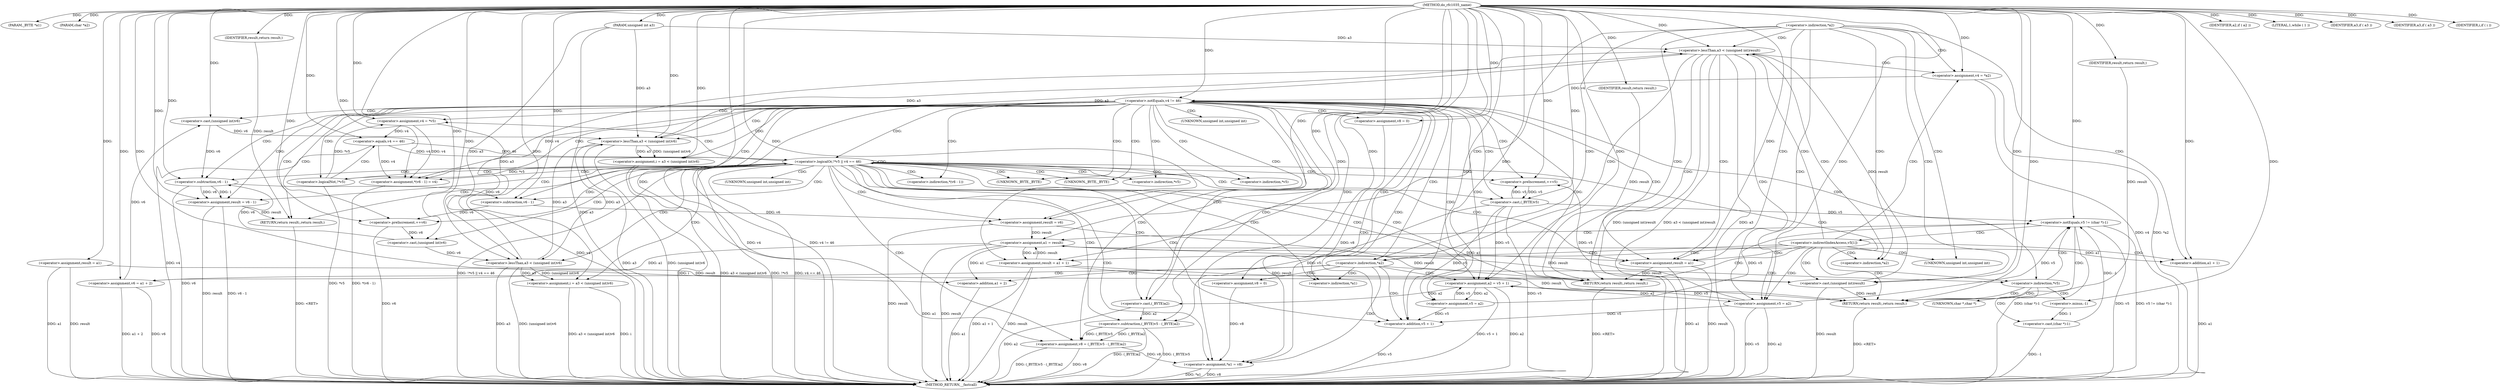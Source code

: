 digraph do_rfc1035_name {  
"1000107" [label = "(METHOD,do_rfc1035_name)" ]
"1000279" [label = "(METHOD_RETURN,__fastcall)" ]
"1000108" [label = "(PARAM,_BYTE *a1)" ]
"1000109" [label = "(PARAM,char *a2)" ]
"1000110" [label = "(PARAM,unsigned int a3)" ]
"1000118" [label = "(<operator>.assignment,result = a1)" ]
"1000122" [label = "(IDENTIFIER,a2,if ( a2 ))" ]
"1000129" [label = "(LITERAL,1,while ( 1 ))" ]
"1000131" [label = "(<operator>.assignment,result = a1 + 1)" ]
"1000133" [label = "(<operator>.addition,a1 + 1)" ]
"1000137" [label = "(IDENTIFIER,a3,if ( a3 ))" ]
"1000140" [label = "(<operator>.lessThan,a3 < (unsigned int)result)" ]
"1000142" [label = "(<operator>.cast,(unsigned int)result)" ]
"1000146" [label = "(<operator>.assignment,v4 = *a2)" ]
"1000150" [label = "(<operator>.assignment,v5 = a2)" ]
"1000157" [label = "(<operator>.assignment,v6 = a1 + 2)" ]
"1000159" [label = "(<operator>.addition,a1 + 2)" ]
"1000163" [label = "(<operator>.notEquals,v4 != 46)" ]
"1000168" [label = "(<operator>.assignment,i = a3 < (unsigned int)v6)" ]
"1000170" [label = "(<operator>.lessThan,a3 < (unsigned int)v6)" ]
"1000172" [label = "(<operator>.cast,(unsigned int)v6)" ]
"1000175" [label = "(<operator>.assignment,i = a3 < (unsigned int)v6)" ]
"1000177" [label = "(<operator>.lessThan,a3 < (unsigned int)v6)" ]
"1000179" [label = "(<operator>.cast,(unsigned int)v6)" ]
"1000183" [label = "(<operator>.assignment,result = v6 - 1)" ]
"1000185" [label = "(<operator>.subtraction,v6 - 1)" ]
"1000189" [label = "(IDENTIFIER,a3,if ( a3 ))" ]
"1000192" [label = "(IDENTIFIER,i,if ( i ))" ]
"1000194" [label = "(<operator>.preIncrement,++v5)" ]
"1000196" [label = "(<operator>.assignment,*(v6 - 1) = v4)" ]
"1000198" [label = "(<operator>.subtraction,v6 - 1)" ]
"1000202" [label = "(<operator>.assignment,result = v6)" ]
"1000205" [label = "(<operator>.assignment,v8 = (_BYTE)v5 - (_BYTE)a2)" ]
"1000207" [label = "(<operator>.subtraction,(_BYTE)v5 - (_BYTE)a2)" ]
"1000208" [label = "(<operator>.cast,(_BYTE)v5)" ]
"1000211" [label = "(<operator>.cast,(_BYTE)a2)" ]
"1000214" [label = "(<operator>.assignment,v4 = *v5)" ]
"1000218" [label = "(<operator>.preIncrement,++v6)" ]
"1000221" [label = "(<operator>.logicalOr,!*v5 || v4 == 46)" ]
"1000222" [label = "(<operator>.logicalNot,!*v5)" ]
"1000225" [label = "(<operator>.equals,v4 == 46)" ]
"1000229" [label = "(RETURN,return result;,return result;)" ]
"1000230" [label = "(IDENTIFIER,result,return result;)" ]
"1000231" [label = "(<operator>.assignment,v8 = 0)" ]
"1000234" [label = "(<operator>.assignment,v5 = a2)" ]
"1000239" [label = "(<operator>.assignment,v8 = 0)" ]
"1000243" [label = "(<operator>.assignment,*a1 = v8)" ]
"1000247" [label = "(<operator>.assignment,a2 = v5 + 1)" ]
"1000249" [label = "(<operator>.addition,v5 + 1)" ]
"1000257" [label = "(<operator>.notEquals,v5 != (char *)-1)" ]
"1000259" [label = "(<operator>.cast,(char *)-1)" ]
"1000261" [label = "(<operator>.minus,-1)" ]
"1000264" [label = "(<operator>.assignment,a1 = result)" ]
"1000272" [label = "(RETURN,return result;,return result;)" ]
"1000273" [label = "(IDENTIFIER,result,return result;)" ]
"1000274" [label = "(<operator>.assignment,result = a1)" ]
"1000277" [label = "(RETURN,return result;,return result;)" ]
"1000278" [label = "(IDENTIFIER,result,return result;)" ]
"1000125" [label = "(<operator>.indirection,*a2)" ]
"1000143" [label = "(UNKNOWN,unsigned int,unsigned int)" ]
"1000148" [label = "(<operator>.indirection,*a2)" ]
"1000154" [label = "(<operator>.indirection,*a2)" ]
"1000173" [label = "(UNKNOWN,unsigned int,unsigned int)" ]
"1000180" [label = "(UNKNOWN,unsigned int,unsigned int)" ]
"1000197" [label = "(<operator>.indirection,*(v6 - 1))" ]
"1000209" [label = "(UNKNOWN,_BYTE,_BYTE)" ]
"1000212" [label = "(UNKNOWN,_BYTE,_BYTE)" ]
"1000216" [label = "(<operator>.indirection,*v5)" ]
"1000223" [label = "(<operator>.indirection,*v5)" ]
"1000244" [label = "(<operator>.indirection,*a1)" ]
"1000253" [label = "(<operator>.indirection,*v5)" ]
"1000260" [label = "(UNKNOWN,char *,char *)" ]
"1000268" [label = "(<operator>.indirectIndexAccess,v5[1])" ]
  "1000163" -> "1000279"  [ label = "DDG: v4"] 
  "1000140" -> "1000279"  [ label = "DDG: a3"] 
  "1000205" -> "1000279"  [ label = "DDG: v8"] 
  "1000208" -> "1000279"  [ label = "DDG: v5"] 
  "1000159" -> "1000279"  [ label = "DDG: a1"] 
  "1000142" -> "1000279"  [ label = "DDG: result"] 
  "1000163" -> "1000279"  [ label = "DDG: v4 != 46"] 
  "1000202" -> "1000279"  [ label = "DDG: result"] 
  "1000118" -> "1000279"  [ label = "DDG: a1"] 
  "1000222" -> "1000279"  [ label = "DDG: *v5"] 
  "1000243" -> "1000279"  [ label = "DDG: *a1"] 
  "1000257" -> "1000279"  [ label = "DDG: (char *)-1"] 
  "1000257" -> "1000279"  [ label = "DDG: v5"] 
  "1000140" -> "1000279"  [ label = "DDG: (unsigned int)result"] 
  "1000183" -> "1000279"  [ label = "DDG: result"] 
  "1000211" -> "1000279"  [ label = "DDG: a2"] 
  "1000264" -> "1000279"  [ label = "DDG: a1"] 
  "1000177" -> "1000279"  [ label = "DDG: a3"] 
  "1000207" -> "1000279"  [ label = "DDG: (_BYTE)a2"] 
  "1000243" -> "1000279"  [ label = "DDG: v8"] 
  "1000221" -> "1000279"  [ label = "DDG: !*v5 || v4 == 46"] 
  "1000150" -> "1000279"  [ label = "DDG: a2"] 
  "1000133" -> "1000279"  [ label = "DDG: a1"] 
  "1000118" -> "1000279"  [ label = "DDG: result"] 
  "1000264" -> "1000279"  [ label = "DDG: result"] 
  "1000225" -> "1000279"  [ label = "DDG: v4"] 
  "1000110" -> "1000279"  [ label = "DDG: a3"] 
  "1000249" -> "1000279"  [ label = "DDG: v5"] 
  "1000131" -> "1000279"  [ label = "DDG: a1 + 1"] 
  "1000146" -> "1000279"  [ label = "DDG: v4"] 
  "1000146" -> "1000279"  [ label = "DDG: *a2"] 
  "1000157" -> "1000279"  [ label = "DDG: v6"] 
  "1000214" -> "1000279"  [ label = "DDG: v4"] 
  "1000157" -> "1000279"  [ label = "DDG: a1 + 2"] 
  "1000183" -> "1000279"  [ label = "DDG: v6 - 1"] 
  "1000205" -> "1000279"  [ label = "DDG: (_BYTE)v5 - (_BYTE)a2"] 
  "1000221" -> "1000279"  [ label = "DDG: !*v5"] 
  "1000274" -> "1000279"  [ label = "DDG: result"] 
  "1000247" -> "1000279"  [ label = "DDG: v5 + 1"] 
  "1000259" -> "1000279"  [ label = "DDG: -1"] 
  "1000247" -> "1000279"  [ label = "DDG: a2"] 
  "1000221" -> "1000279"  [ label = "DDG: v4 == 46"] 
  "1000168" -> "1000279"  [ label = "DDG: a3 < (unsigned int)v6"] 
  "1000207" -> "1000279"  [ label = "DDG: (_BYTE)v5"] 
  "1000257" -> "1000279"  [ label = "DDG: v5 != (char *)-1"] 
  "1000170" -> "1000279"  [ label = "DDG: a3"] 
  "1000175" -> "1000279"  [ label = "DDG: a3 < (unsigned int)v6"] 
  "1000175" -> "1000279"  [ label = "DDG: i"] 
  "1000177" -> "1000279"  [ label = "DDG: (unsigned int)v6"] 
  "1000168" -> "1000279"  [ label = "DDG: i"] 
  "1000140" -> "1000279"  [ label = "DDG: a3 < (unsigned int)result"] 
  "1000274" -> "1000279"  [ label = "DDG: a1"] 
  "1000170" -> "1000279"  [ label = "DDG: (unsigned int)v6"] 
  "1000196" -> "1000279"  [ label = "DDG: *(v6 - 1)"] 
  "1000218" -> "1000279"  [ label = "DDG: v6"] 
  "1000150" -> "1000279"  [ label = "DDG: v5"] 
  "1000185" -> "1000279"  [ label = "DDG: v6"] 
  "1000131" -> "1000279"  [ label = "DDG: result"] 
  "1000229" -> "1000279"  [ label = "DDG: <RET>"] 
  "1000272" -> "1000279"  [ label = "DDG: <RET>"] 
  "1000277" -> "1000279"  [ label = "DDG: <RET>"] 
  "1000107" -> "1000108"  [ label = "DDG: "] 
  "1000107" -> "1000109"  [ label = "DDG: "] 
  "1000107" -> "1000110"  [ label = "DDG: "] 
  "1000107" -> "1000118"  [ label = "DDG: "] 
  "1000107" -> "1000122"  [ label = "DDG: "] 
  "1000107" -> "1000129"  [ label = "DDG: "] 
  "1000264" -> "1000131"  [ label = "DDG: a1"] 
  "1000107" -> "1000131"  [ label = "DDG: "] 
  "1000264" -> "1000133"  [ label = "DDG: a1"] 
  "1000107" -> "1000133"  [ label = "DDG: "] 
  "1000107" -> "1000137"  [ label = "DDG: "] 
  "1000177" -> "1000140"  [ label = "DDG: a3"] 
  "1000170" -> "1000140"  [ label = "DDG: a3"] 
  "1000110" -> "1000140"  [ label = "DDG: a3"] 
  "1000107" -> "1000140"  [ label = "DDG: "] 
  "1000142" -> "1000140"  [ label = "DDG: result"] 
  "1000131" -> "1000142"  [ label = "DDG: result"] 
  "1000107" -> "1000142"  [ label = "DDG: "] 
  "1000107" -> "1000146"  [ label = "DDG: "] 
  "1000247" -> "1000150"  [ label = "DDG: a2"] 
  "1000107" -> "1000150"  [ label = "DDG: "] 
  "1000107" -> "1000157"  [ label = "DDG: "] 
  "1000264" -> "1000157"  [ label = "DDG: a1"] 
  "1000107" -> "1000159"  [ label = "DDG: "] 
  "1000264" -> "1000159"  [ label = "DDG: a1"] 
  "1000146" -> "1000163"  [ label = "DDG: v4"] 
  "1000107" -> "1000163"  [ label = "DDG: "] 
  "1000170" -> "1000168"  [ label = "DDG: a3"] 
  "1000170" -> "1000168"  [ label = "DDG: (unsigned int)v6"] 
  "1000107" -> "1000168"  [ label = "DDG: "] 
  "1000177" -> "1000170"  [ label = "DDG: a3"] 
  "1000140" -> "1000170"  [ label = "DDG: a3"] 
  "1000110" -> "1000170"  [ label = "DDG: a3"] 
  "1000107" -> "1000170"  [ label = "DDG: "] 
  "1000172" -> "1000170"  [ label = "DDG: v6"] 
  "1000157" -> "1000172"  [ label = "DDG: v6"] 
  "1000107" -> "1000172"  [ label = "DDG: "] 
  "1000177" -> "1000175"  [ label = "DDG: a3"] 
  "1000177" -> "1000175"  [ label = "DDG: (unsigned int)v6"] 
  "1000107" -> "1000175"  [ label = "DDG: "] 
  "1000170" -> "1000177"  [ label = "DDG: a3"] 
  "1000110" -> "1000177"  [ label = "DDG: a3"] 
  "1000107" -> "1000177"  [ label = "DDG: "] 
  "1000179" -> "1000177"  [ label = "DDG: v6"] 
  "1000218" -> "1000179"  [ label = "DDG: v6"] 
  "1000107" -> "1000179"  [ label = "DDG: "] 
  "1000185" -> "1000183"  [ label = "DDG: v6"] 
  "1000185" -> "1000183"  [ label = "DDG: 1"] 
  "1000107" -> "1000183"  [ label = "DDG: "] 
  "1000179" -> "1000185"  [ label = "DDG: v6"] 
  "1000172" -> "1000185"  [ label = "DDG: v6"] 
  "1000107" -> "1000185"  [ label = "DDG: "] 
  "1000107" -> "1000189"  [ label = "DDG: "] 
  "1000107" -> "1000192"  [ label = "DDG: "] 
  "1000208" -> "1000194"  [ label = "DDG: v5"] 
  "1000150" -> "1000194"  [ label = "DDG: v5"] 
  "1000107" -> "1000194"  [ label = "DDG: "] 
  "1000163" -> "1000196"  [ label = "DDG: v4"] 
  "1000225" -> "1000196"  [ label = "DDG: v4"] 
  "1000214" -> "1000196"  [ label = "DDG: v4"] 
  "1000107" -> "1000196"  [ label = "DDG: "] 
  "1000185" -> "1000198"  [ label = "DDG: v6"] 
  "1000107" -> "1000198"  [ label = "DDG: "] 
  "1000198" -> "1000202"  [ label = "DDG: v6"] 
  "1000107" -> "1000202"  [ label = "DDG: "] 
  "1000207" -> "1000205"  [ label = "DDG: (_BYTE)v5"] 
  "1000207" -> "1000205"  [ label = "DDG: (_BYTE)a2"] 
  "1000107" -> "1000205"  [ label = "DDG: "] 
  "1000208" -> "1000207"  [ label = "DDG: v5"] 
  "1000194" -> "1000208"  [ label = "DDG: v5"] 
  "1000107" -> "1000208"  [ label = "DDG: "] 
  "1000211" -> "1000207"  [ label = "DDG: a2"] 
  "1000107" -> "1000211"  [ label = "DDG: "] 
  "1000247" -> "1000211"  [ label = "DDG: a2"] 
  "1000222" -> "1000214"  [ label = "DDG: *v5"] 
  "1000107" -> "1000214"  [ label = "DDG: "] 
  "1000107" -> "1000218"  [ label = "DDG: "] 
  "1000198" -> "1000218"  [ label = "DDG: v6"] 
  "1000222" -> "1000221"  [ label = "DDG: *v5"] 
  "1000225" -> "1000221"  [ label = "DDG: v4"] 
  "1000225" -> "1000221"  [ label = "DDG: 46"] 
  "1000214" -> "1000225"  [ label = "DDG: v4"] 
  "1000107" -> "1000225"  [ label = "DDG: "] 
  "1000230" -> "1000229"  [ label = "DDG: result"] 
  "1000183" -> "1000229"  [ label = "DDG: result"] 
  "1000107" -> "1000230"  [ label = "DDG: "] 
  "1000107" -> "1000231"  [ label = "DDG: "] 
  "1000107" -> "1000234"  [ label = "DDG: "] 
  "1000247" -> "1000234"  [ label = "DDG: a2"] 
  "1000107" -> "1000239"  [ label = "DDG: "] 
  "1000231" -> "1000243"  [ label = "DDG: v8"] 
  "1000205" -> "1000243"  [ label = "DDG: v8"] 
  "1000239" -> "1000243"  [ label = "DDG: v8"] 
  "1000107" -> "1000243"  [ label = "DDG: "] 
  "1000208" -> "1000247"  [ label = "DDG: v5"] 
  "1000234" -> "1000247"  [ label = "DDG: v5"] 
  "1000150" -> "1000247"  [ label = "DDG: v5"] 
  "1000107" -> "1000247"  [ label = "DDG: "] 
  "1000208" -> "1000249"  [ label = "DDG: v5"] 
  "1000234" -> "1000249"  [ label = "DDG: v5"] 
  "1000150" -> "1000249"  [ label = "DDG: v5"] 
  "1000107" -> "1000249"  [ label = "DDG: "] 
  "1000107" -> "1000257"  [ label = "DDG: "] 
  "1000208" -> "1000257"  [ label = "DDG: v5"] 
  "1000234" -> "1000257"  [ label = "DDG: v5"] 
  "1000150" -> "1000257"  [ label = "DDG: v5"] 
  "1000259" -> "1000257"  [ label = "DDG: -1"] 
  "1000261" -> "1000259"  [ label = "DDG: 1"] 
  "1000107" -> "1000261"  [ label = "DDG: "] 
  "1000142" -> "1000264"  [ label = "DDG: result"] 
  "1000202" -> "1000264"  [ label = "DDG: result"] 
  "1000131" -> "1000264"  [ label = "DDG: result"] 
  "1000107" -> "1000264"  [ label = "DDG: "] 
  "1000273" -> "1000272"  [ label = "DDG: result"] 
  "1000142" -> "1000272"  [ label = "DDG: result"] 
  "1000202" -> "1000272"  [ label = "DDG: result"] 
  "1000131" -> "1000272"  [ label = "DDG: result"] 
  "1000107" -> "1000272"  [ label = "DDG: "] 
  "1000107" -> "1000273"  [ label = "DDG: "] 
  "1000264" -> "1000274"  [ label = "DDG: a1"] 
  "1000107" -> "1000274"  [ label = "DDG: "] 
  "1000278" -> "1000277"  [ label = "DDG: result"] 
  "1000118" -> "1000277"  [ label = "DDG: result"] 
  "1000274" -> "1000277"  [ label = "DDG: result"] 
  "1000107" -> "1000278"  [ label = "DDG: "] 
  "1000125" -> "1000277"  [ label = "CDG: "] 
  "1000125" -> "1000274"  [ label = "CDG: "] 
  "1000125" -> "1000133"  [ label = "CDG: "] 
  "1000125" -> "1000131"  [ label = "CDG: "] 
  "1000125" -> "1000143"  [ label = "CDG: "] 
  "1000125" -> "1000142"  [ label = "CDG: "] 
  "1000125" -> "1000140"  [ label = "CDG: "] 
  "1000125" -> "1000154"  [ label = "CDG: "] 
  "1000125" -> "1000150"  [ label = "CDG: "] 
  "1000125" -> "1000148"  [ label = "CDG: "] 
  "1000125" -> "1000146"  [ label = "CDG: "] 
  "1000140" -> "1000277"  [ label = "CDG: "] 
  "1000140" -> "1000274"  [ label = "CDG: "] 
  "1000140" -> "1000154"  [ label = "CDG: "] 
  "1000140" -> "1000150"  [ label = "CDG: "] 
  "1000140" -> "1000148"  [ label = "CDG: "] 
  "1000140" -> "1000146"  [ label = "CDG: "] 
  "1000154" -> "1000163"  [ label = "CDG: "] 
  "1000154" -> "1000239"  [ label = "CDG: "] 
  "1000154" -> "1000253"  [ label = "CDG: "] 
  "1000154" -> "1000249"  [ label = "CDG: "] 
  "1000154" -> "1000247"  [ label = "CDG: "] 
  "1000154" -> "1000244"  [ label = "CDG: "] 
  "1000154" -> "1000243"  [ label = "CDG: "] 
  "1000154" -> "1000159"  [ label = "CDG: "] 
  "1000154" -> "1000157"  [ label = "CDG: "] 
  "1000163" -> "1000173"  [ label = "CDG: "] 
  "1000163" -> "1000172"  [ label = "CDG: "] 
  "1000163" -> "1000170"  [ label = "CDG: "] 
  "1000163" -> "1000168"  [ label = "CDG: "] 
  "1000163" -> "1000185"  [ label = "CDG: "] 
  "1000163" -> "1000183"  [ label = "CDG: "] 
  "1000163" -> "1000234"  [ label = "CDG: "] 
  "1000163" -> "1000231"  [ label = "CDG: "] 
  "1000163" -> "1000253"  [ label = "CDG: "] 
  "1000163" -> "1000249"  [ label = "CDG: "] 
  "1000163" -> "1000247"  [ label = "CDG: "] 
  "1000163" -> "1000244"  [ label = "CDG: "] 
  "1000163" -> "1000243"  [ label = "CDG: "] 
  "1000163" -> "1000208"  [ label = "CDG: "] 
  "1000163" -> "1000207"  [ label = "CDG: "] 
  "1000163" -> "1000205"  [ label = "CDG: "] 
  "1000163" -> "1000202"  [ label = "CDG: "] 
  "1000163" -> "1000198"  [ label = "CDG: "] 
  "1000163" -> "1000197"  [ label = "CDG: "] 
  "1000163" -> "1000196"  [ label = "CDG: "] 
  "1000163" -> "1000194"  [ label = "CDG: "] 
  "1000163" -> "1000223"  [ label = "CDG: "] 
  "1000163" -> "1000222"  [ label = "CDG: "] 
  "1000163" -> "1000221"  [ label = "CDG: "] 
  "1000163" -> "1000218"  [ label = "CDG: "] 
  "1000163" -> "1000216"  [ label = "CDG: "] 
  "1000163" -> "1000214"  [ label = "CDG: "] 
  "1000163" -> "1000212"  [ label = "CDG: "] 
  "1000163" -> "1000211"  [ label = "CDG: "] 
  "1000163" -> "1000209"  [ label = "CDG: "] 
  "1000163" -> "1000229"  [ label = "CDG: "] 
  "1000163" -> "1000277"  [ label = "CDG: "] 
  "1000163" -> "1000274"  [ label = "CDG: "] 
  "1000221" -> "1000175"  [ label = "CDG: "] 
  "1000221" -> "1000185"  [ label = "CDG: "] 
  "1000221" -> "1000183"  [ label = "CDG: "] 
  "1000221" -> "1000180"  [ label = "CDG: "] 
  "1000221" -> "1000179"  [ label = "CDG: "] 
  "1000221" -> "1000177"  [ label = "CDG: "] 
  "1000221" -> "1000253"  [ label = "CDG: "] 
  "1000221" -> "1000249"  [ label = "CDG: "] 
  "1000221" -> "1000247"  [ label = "CDG: "] 
  "1000221" -> "1000244"  [ label = "CDG: "] 
  "1000221" -> "1000243"  [ label = "CDG: "] 
  "1000221" -> "1000208"  [ label = "CDG: "] 
  "1000221" -> "1000207"  [ label = "CDG: "] 
  "1000221" -> "1000205"  [ label = "CDG: "] 
  "1000221" -> "1000202"  [ label = "CDG: "] 
  "1000221" -> "1000198"  [ label = "CDG: "] 
  "1000221" -> "1000197"  [ label = "CDG: "] 
  "1000221" -> "1000196"  [ label = "CDG: "] 
  "1000221" -> "1000194"  [ label = "CDG: "] 
  "1000221" -> "1000223"  [ label = "CDG: "] 
  "1000221" -> "1000222"  [ label = "CDG: "] 
  "1000221" -> "1000221"  [ label = "CDG: "] 
  "1000221" -> "1000218"  [ label = "CDG: "] 
  "1000221" -> "1000216"  [ label = "CDG: "] 
  "1000221" -> "1000214"  [ label = "CDG: "] 
  "1000221" -> "1000212"  [ label = "CDG: "] 
  "1000221" -> "1000211"  [ label = "CDG: "] 
  "1000221" -> "1000209"  [ label = "CDG: "] 
  "1000221" -> "1000229"  [ label = "CDG: "] 
  "1000221" -> "1000277"  [ label = "CDG: "] 
  "1000221" -> "1000274"  [ label = "CDG: "] 
  "1000222" -> "1000225"  [ label = "CDG: "] 
  "1000253" -> "1000272"  [ label = "CDG: "] 
  "1000253" -> "1000261"  [ label = "CDG: "] 
  "1000253" -> "1000260"  [ label = "CDG: "] 
  "1000253" -> "1000259"  [ label = "CDG: "] 
  "1000253" -> "1000257"  [ label = "CDG: "] 
  "1000257" -> "1000272"  [ label = "CDG: "] 
  "1000257" -> "1000268"  [ label = "CDG: "] 
  "1000257" -> "1000264"  [ label = "CDG: "] 
  "1000268" -> "1000272"  [ label = "CDG: "] 
  "1000268" -> "1000277"  [ label = "CDG: "] 
  "1000268" -> "1000274"  [ label = "CDG: "] 
  "1000268" -> "1000133"  [ label = "CDG: "] 
  "1000268" -> "1000131"  [ label = "CDG: "] 
  "1000268" -> "1000143"  [ label = "CDG: "] 
  "1000268" -> "1000142"  [ label = "CDG: "] 
  "1000268" -> "1000140"  [ label = "CDG: "] 
  "1000268" -> "1000154"  [ label = "CDG: "] 
  "1000268" -> "1000150"  [ label = "CDG: "] 
  "1000268" -> "1000148"  [ label = "CDG: "] 
  "1000268" -> "1000146"  [ label = "CDG: "] 
}
